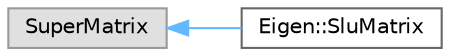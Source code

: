 digraph "类继承关系图"
{
 // LATEX_PDF_SIZE
  bgcolor="transparent";
  edge [fontname=Helvetica,fontsize=10,labelfontname=Helvetica,labelfontsize=10];
  node [fontname=Helvetica,fontsize=10,shape=box,height=0.2,width=0.4];
  rankdir="LR";
  Node0 [id="Node000000",label="SuperMatrix",height=0.2,width=0.4,color="grey60", fillcolor="#E0E0E0", style="filled",tooltip=" "];
  Node0 -> Node1 [id="edge6643_Node000000_Node000001",dir="back",color="steelblue1",style="solid",tooltip=" "];
  Node1 [id="Node000001",label="Eigen::SluMatrix",height=0.2,width=0.4,color="grey40", fillcolor="white", style="filled",URL="$struct_eigen_1_1_slu_matrix.html",tooltip=" "];
}

